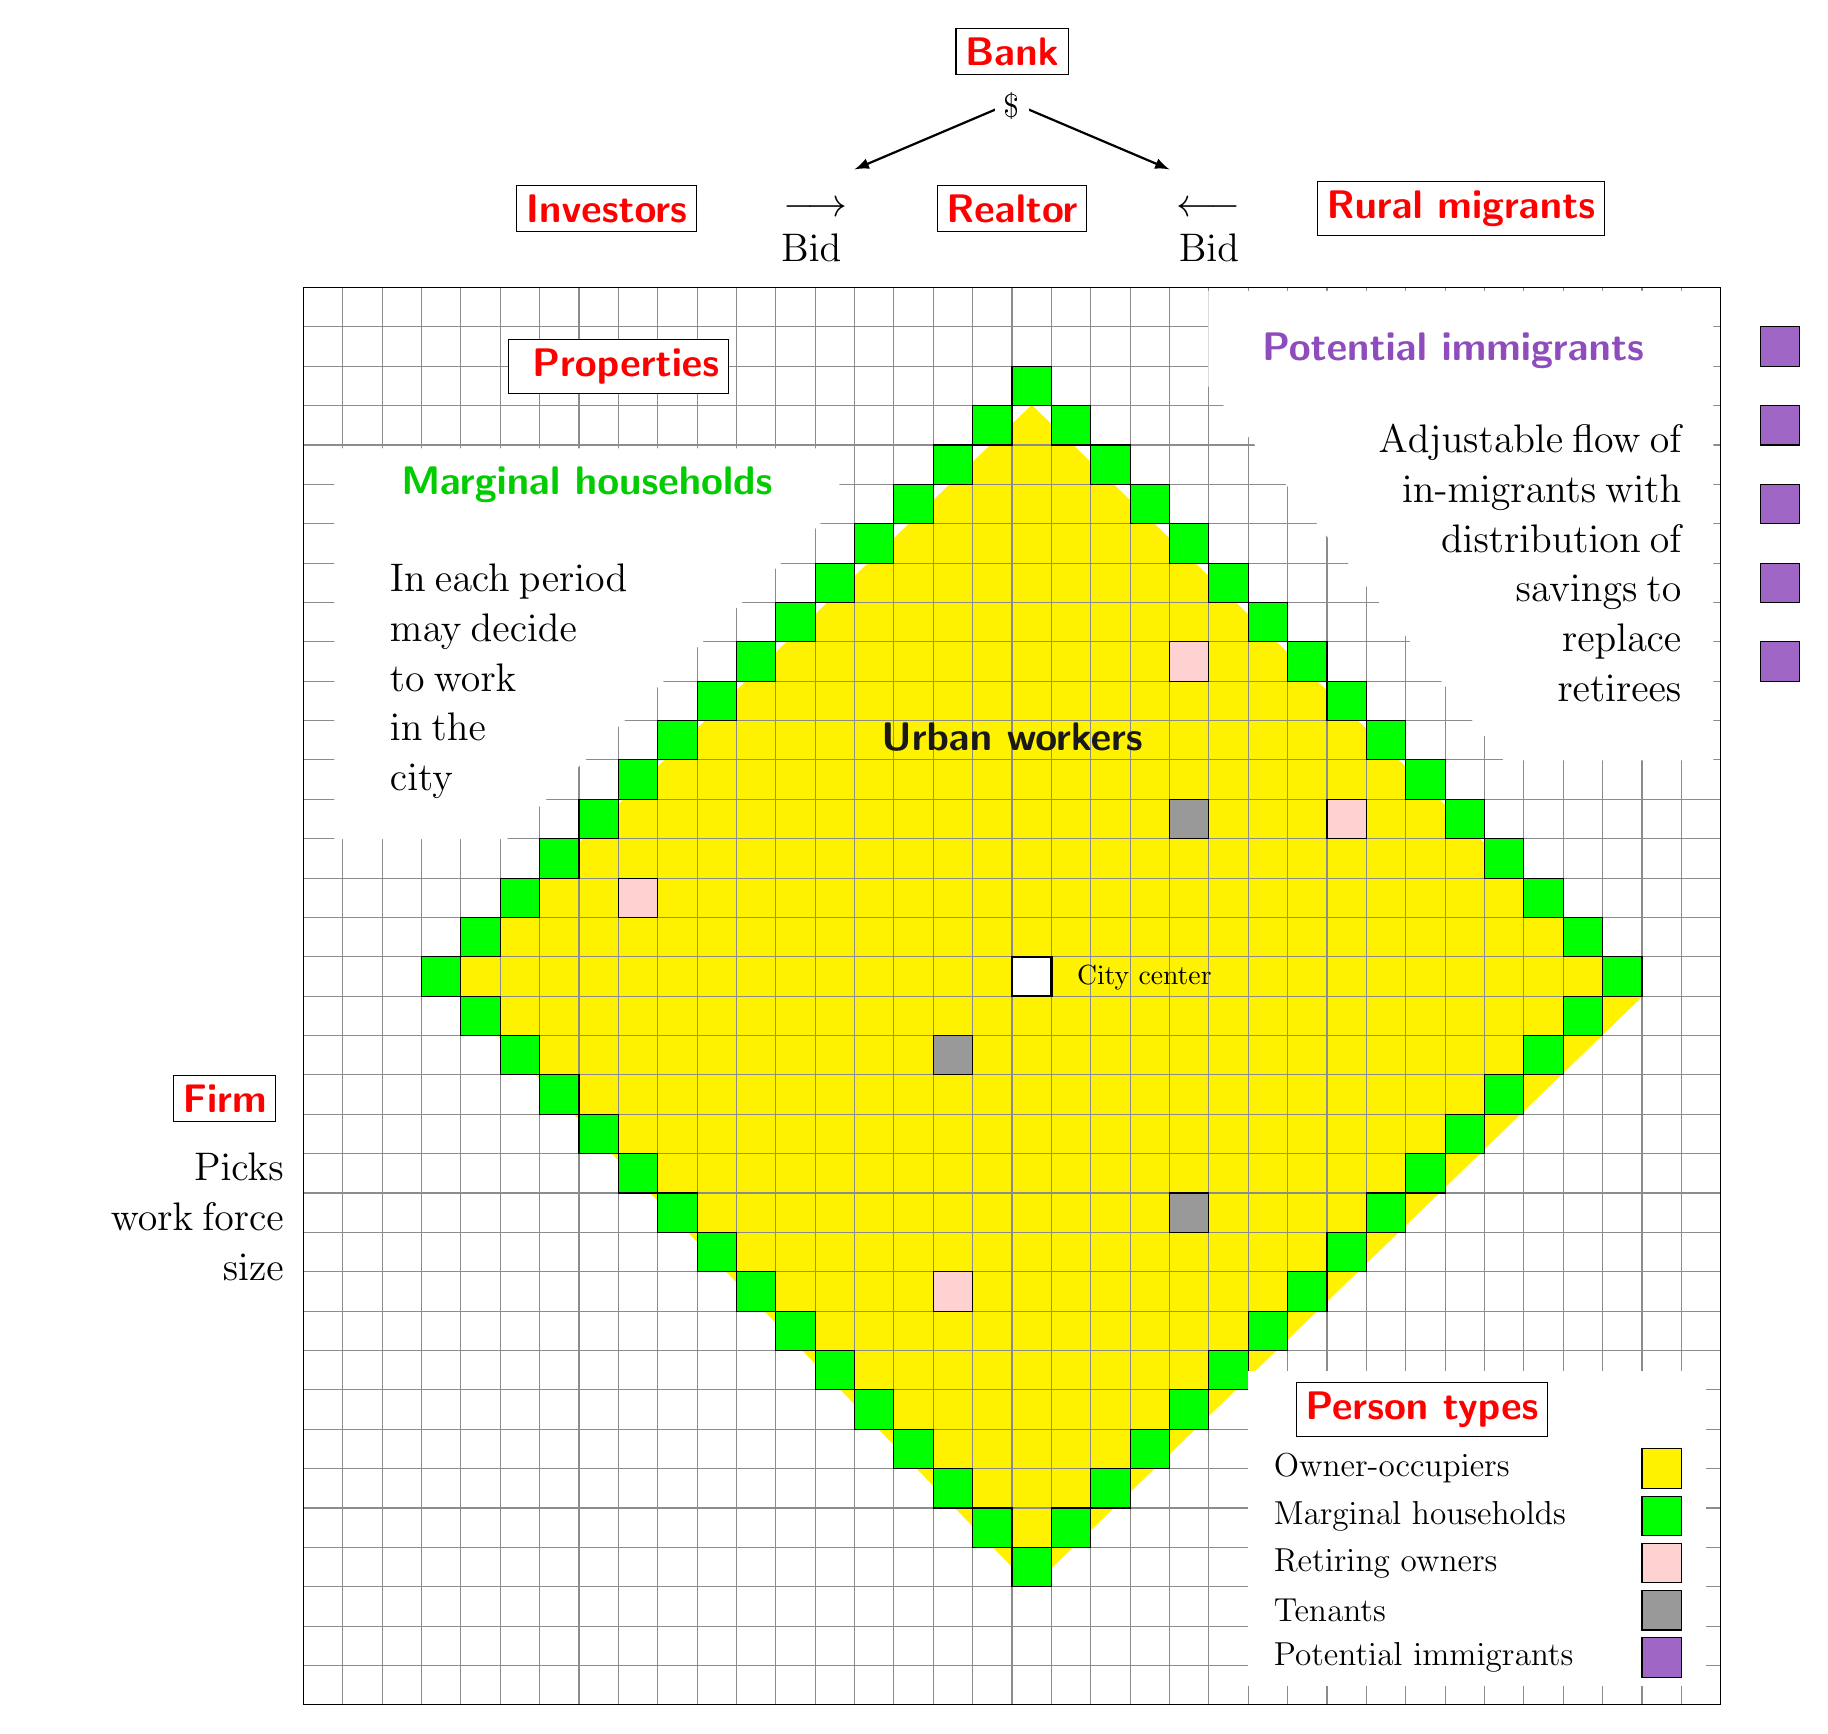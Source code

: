 
\tikzset{AgentStyle/.style={red, draw=black, font = {\Large\bfseries\sffamily}}}% Style for main lablels
\tikzset{TStyle/.style={red, font = {\Large\bfseries\sffamily}}}
\tikzset{ImmigrantStyle/.style={ purple!50!blue!70,  font = {\Large\bfseries\sffamily}}}
\begin{tikzpicture}
%\draw[very thin, gray!50, step=.5](-10,-10)grid(10,10);
% Locations for main label
  %Yellow square
 \draw [fill=yellow!80, yellow](8,0)--(.25,7.5)--(-7.25,.25)--(.25,-7.5)--cycle;  
 
 % grid 
  \draw[ thin, gray!90, step=.5](-9, -9)grid( 9, 9);
  \draw[  black, step=.5](-9, -9)rectangle( 9, 9);
  % center
 \draw  [fill=white, thick]  (0,0) rectangle +(.5,.5);
  \node at (1.68, .23) { City center};
  
% Marginal  residents _the green boundary
\foreach \z in {-7.5,-7,...,0}{ \draw  [fill=green] (\z,  {7.5+\z} ) rectangle +(.5,.5);} 
\foreach \z in {0,.5,...,7.5}{ \draw  [fill=green] (\z,  {-7.5+\z} ) rectangle +(.5,.5);}
\foreach \z in {-7.,-6.5,...,0}{ \draw  [fill=green] (\z,  {-\z-7.} ) rectangle +(.5, -.5);}  
\foreach \z in {.5,1,...,7}{ \draw  [fill=green] (\z,  {7.5-\z} ) rectangle +(.5,.5);}

% % travel path
% \draw [line width=1.5mm, latex-latex, dashed, black!20!green](.25, 0.25)--(-5.25,0.25)--(-5.25,-1.75);
% \node at (-3.31,.73) {A travel path};


%.  Marginal households
\begin{scope}[shift={(-.4,0)}]
    \draw [fill=white, white] (-8.2, 6.95) --(-1.8,6.95)--(-1.8,6.25)-- (-6.02, 2)--(-8.2,2)--cycle;
    \node at (-5,6.5)[TStyle, black!20!green!100]{Marginal households}; 
    \node at (-5.5,4.)[text width=4cm] {\Large In each period \\may decide \\to work\\ in the\\ city\par};
\end{scope}
 
%  Firm
\begin{scope}
    \node [AgentStyle] at  (-10, -1.3){Firm};
    \node [text width=2.9cm, fill=white, align=right] at (-10.7, -2.8) {\Large Picks\\ work~force\\ size\par % \\normalsize(partial adjustment)
    };
 \end{scope}
 
 %Immigrants
     \begin{scope}[shift={(0,0)}]
     \draw [fill=white, white] ( 2.5,8.95) --(8.9, 8.95)--(8.9,3)-- (6.25, 3)--(2.5, 7.75)--cycle;
    \node at (5.6,8.2)[ImmigrantStyle]{Potential immigrants}; 
     \node [text width=6cm,  align=right] at (5.5,5.5) {\Large Adjustable flow  of \\ in-migrants with distribution of\\savings to\\ replace\\ retirees\par };
\end{scope}

% Locations for resident agents. (The first of these numbers is for the key.)
\def\retirees   {(2,4), (-5.,1), (-1,-4), (4,2)};			% retirees,   
\def\migrants {(9.5, 8), (9.5, 7),  (9.5,6.), (9.5,5.),   (9.5,4.)}; 	%potential migrants
\def\rental      { (2,2), (-1.,-1), (2.,-3)}; 			%rental properties

% Drawing resident agents.
\foreach \p in \retirees  {\draw [fill=pink!70] \p rectangle +(.5,.5);};
\foreach \p in \rental     {\draw [fill=black!40] \p rectangle +(.5,.5);};
\foreach \p in \migrants    {\draw [fill= purple!50!blue!60] \p rectangle +(.5,.5);};

% Labels and drawing for key for resident agents.
\begin{scope}[shift={(-.5,0.25)}]
    \draw [fill=white, white] ( 3.5,-5.02) rectangle (9.3,-9);
    \node at (4.1,-5.5) [right, AgentStyle]{ Person types};  %Title for key
    \node at 		(3.7,-6.25) [right]		{\large Owner-occupiers};
    	\draw [fill=yellow]    (8.5,-6.5) rectangle +(.5,.5);
	
    \node at 		(3.7,-6.85) [right]		{\large Marginal households};
    	\draw [fill=green]     (8.5,-7.1) rectangle +(.5,.5);	
	
    \node at 		(3.7,-7.45) [right]		{\large Retiring owners};
    	 \draw [fill=pink!70] (8.5,-7.7) rectangle +(.5,.5);
      
    \node at 		(3.7,-8.05) [right]		{\large Tenants};
    	\draw [fill=black!40  ]  (8.5,-8.3 ) rectangle +(.5,.5);	
	
    \node at 		(3.7,-8.65) [right]		{\large Potential immigrants };
    	\draw [fill= purple!50!blue!60]  	    (8.5,-8.9 ) rectangle +(.5,.5);	
\end{scope}

  \node [AgentStyle] at (5.7,10){ Rural migrants};
   \node [TStyle, black ] at (2.5,10){$\longleftarrow$};
  \node  [TStyle, black!90]  at  (0,3.3){Urban workers};
    \node  [AgentStyle, fill=white]  at  (-5, 8){\ Properties\ };

\node at (2.5, 9.5) {\Large Bid};
\coordinate (Realtor) at (0,10);

\coordinate (Workers) at (-2,2); %Angle left 

  \node  [AgentStyle] at (0,12) {Bank};  
  \node [AgentStyle] at (Realtor) {Realtor};
  \node  [AgentStyle]  at (-5.15,10){Investors };
    \node  [TStyle, black]  at (-2.5,10){ $\longrightarrow$};
  \node at (-2.55, 9.5) {\Large Bid};
%  \node  [AgentStyle]  at (Workers){Investors};

  \draw [black, thick, latex-latex](-2,10.5)--(0,11.35)--(2, 10.5);
  \node [fill=white] at (0, 11.3) {\large \$};

\end{tikzpicture}
